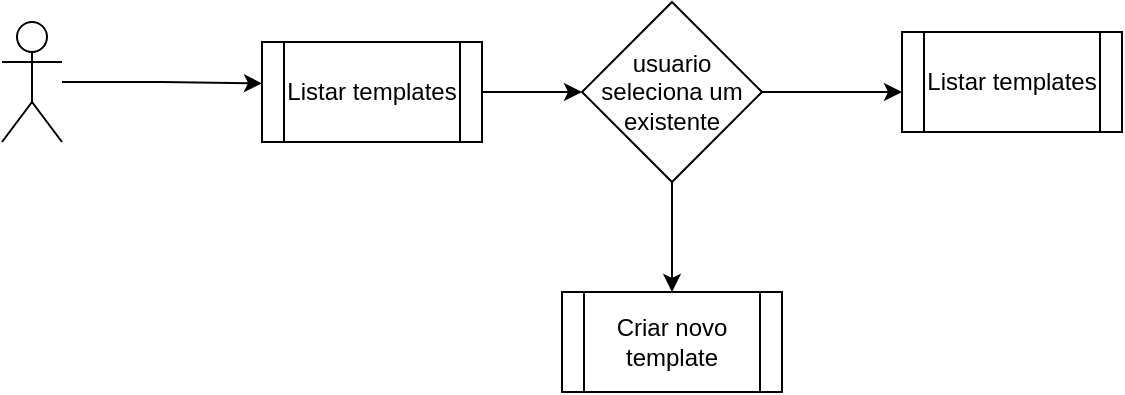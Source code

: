 <mxfile version="20.5.3" type="embed"><diagram id="wTPKtwl3cSMLfDibGpoK" name="Criar e enviar um novo template"><mxGraphModel dx="601" dy="506" grid="1" gridSize="10" guides="1" tooltips="1" connect="1" arrows="1" fold="1" page="1" pageScale="1" pageWidth="850" pageHeight="1100" math="0" shadow="0"><root><mxCell id="0"/><mxCell id="1" parent="0"/><mxCell id="5" style="edgeStyle=orthogonalEdgeStyle;rounded=0;orthogonalLoop=1;jettySize=auto;html=1;entryX=0;entryY=0.414;entryDx=0;entryDy=0;entryPerimeter=0;" edge="1" parent="1" source="2" target="3"><mxGeometry relative="1" as="geometry"/></mxCell><mxCell id="2" value="" style="shape=umlActor;verticalLabelPosition=bottom;verticalAlign=top;html=1;outlineConnect=0;" vertex="1" parent="1"><mxGeometry x="100" y="155" width="30" height="60" as="geometry"/></mxCell><mxCell id="6" style="edgeStyle=orthogonalEdgeStyle;rounded=0;orthogonalLoop=1;jettySize=auto;html=1;entryX=0;entryY=0.5;entryDx=0;entryDy=0;" edge="1" parent="1" source="3" target="4"><mxGeometry relative="1" as="geometry"/></mxCell><mxCell id="3" value="Listar templates" style="shape=process;whiteSpace=wrap;html=1;backgroundOutline=1;" vertex="1" parent="1"><mxGeometry x="230" y="165" width="110" height="50" as="geometry"/></mxCell><mxCell id="9" style="edgeStyle=orthogonalEdgeStyle;rounded=0;orthogonalLoop=1;jettySize=auto;html=1;entryX=0.5;entryY=0;entryDx=0;entryDy=0;" edge="1" parent="1" source="4" target="7"><mxGeometry relative="1" as="geometry"/></mxCell><mxCell id="10" style="edgeStyle=orthogonalEdgeStyle;rounded=0;orthogonalLoop=1;jettySize=auto;html=1;entryX=0;entryY=0.6;entryDx=0;entryDy=0;entryPerimeter=0;" edge="1" parent="1" source="4" target="8"><mxGeometry relative="1" as="geometry"/></mxCell><mxCell id="4" value="usuario seleciona um existente" style="rhombus;whiteSpace=wrap;html=1;" vertex="1" parent="1"><mxGeometry x="390" y="145" width="90" height="90" as="geometry"/></mxCell><mxCell id="7" value="Criar novo template" style="shape=process;whiteSpace=wrap;html=1;backgroundOutline=1;" vertex="1" parent="1"><mxGeometry x="380" y="290" width="110" height="50" as="geometry"/></mxCell><mxCell id="8" value="Listar templates" style="shape=process;whiteSpace=wrap;html=1;backgroundOutline=1;" vertex="1" parent="1"><mxGeometry x="550" y="160" width="110" height="50" as="geometry"/></mxCell></root></mxGraphModel></diagram></mxfile>